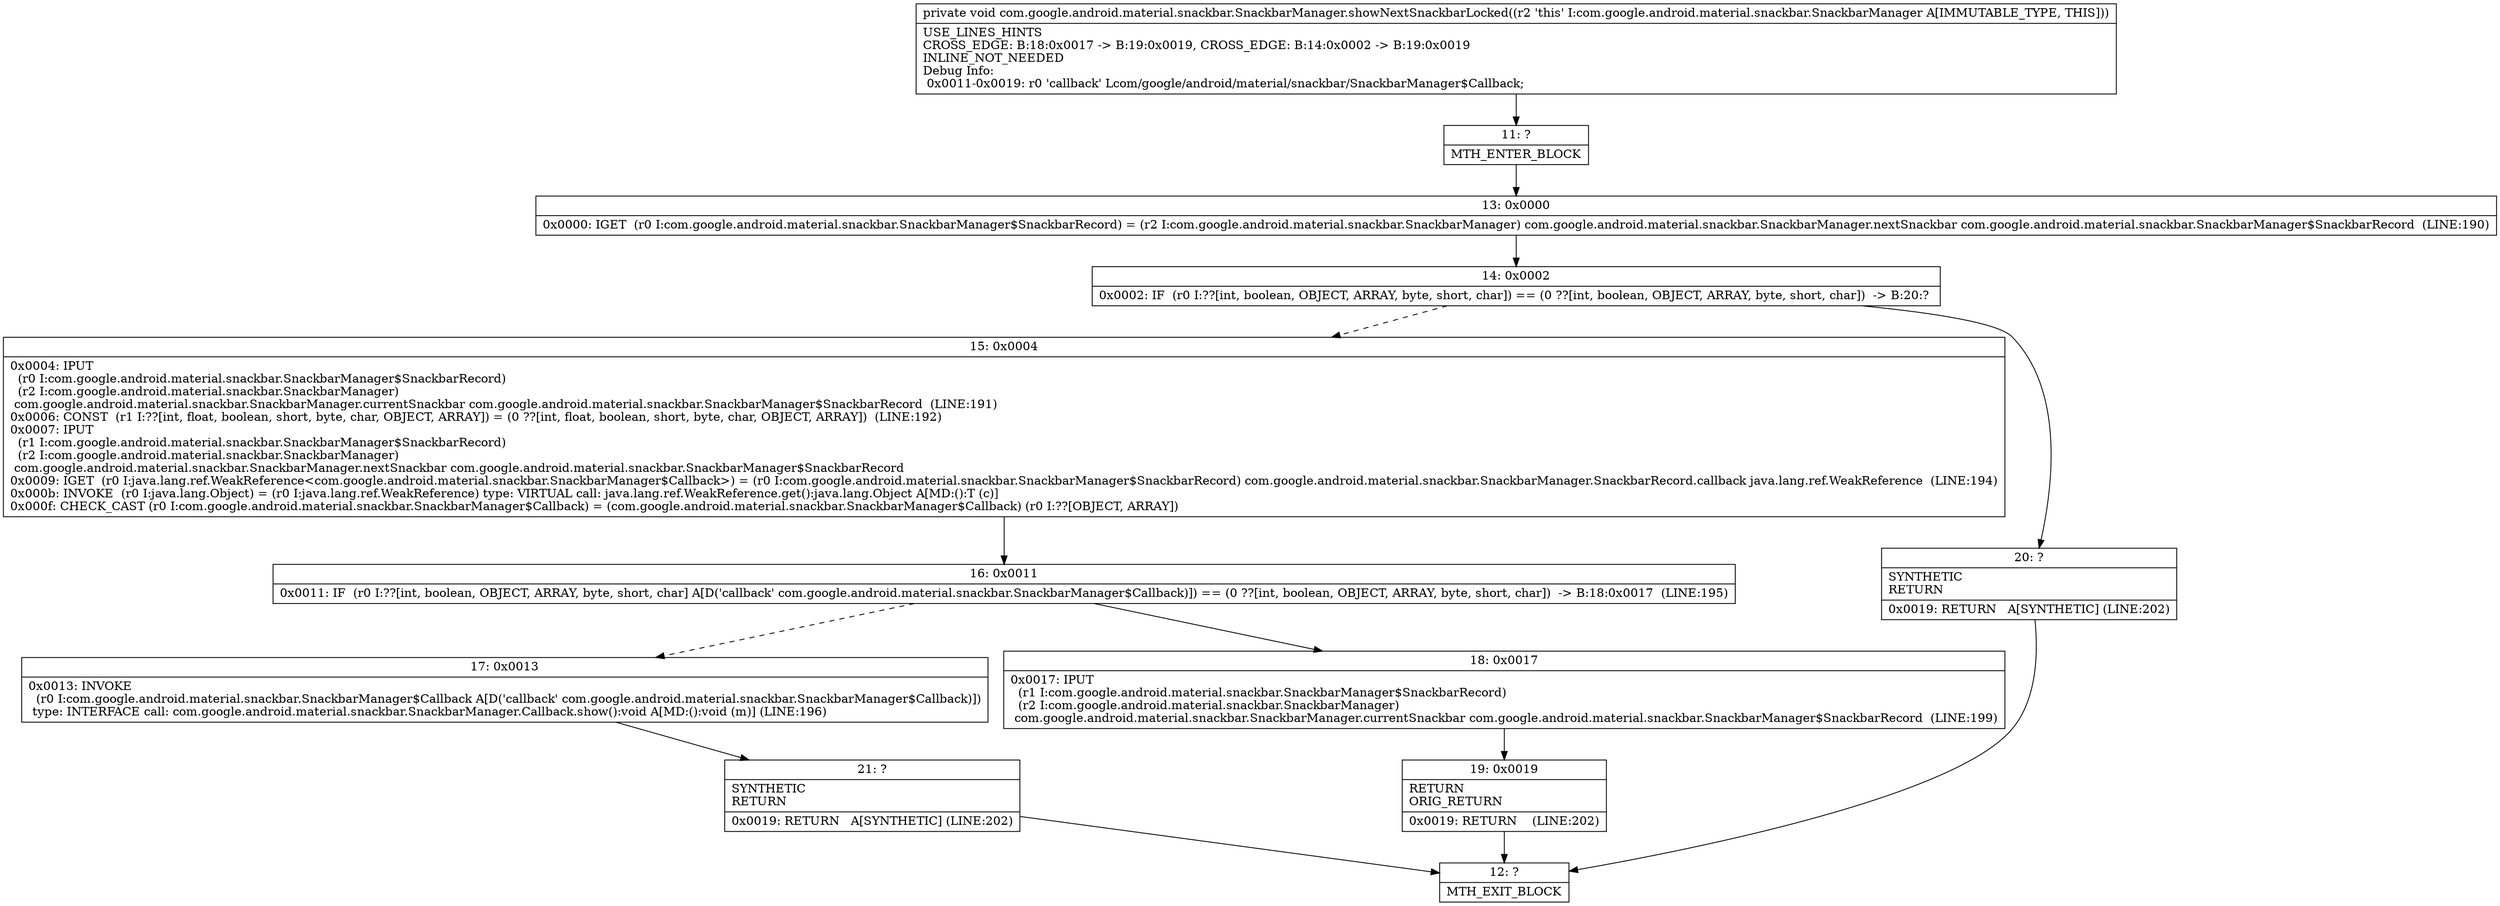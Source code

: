 digraph "CFG forcom.google.android.material.snackbar.SnackbarManager.showNextSnackbarLocked()V" {
Node_11 [shape=record,label="{11\:\ ?|MTH_ENTER_BLOCK\l}"];
Node_13 [shape=record,label="{13\:\ 0x0000|0x0000: IGET  (r0 I:com.google.android.material.snackbar.SnackbarManager$SnackbarRecord) = (r2 I:com.google.android.material.snackbar.SnackbarManager) com.google.android.material.snackbar.SnackbarManager.nextSnackbar com.google.android.material.snackbar.SnackbarManager$SnackbarRecord  (LINE:190)\l}"];
Node_14 [shape=record,label="{14\:\ 0x0002|0x0002: IF  (r0 I:??[int, boolean, OBJECT, ARRAY, byte, short, char]) == (0 ??[int, boolean, OBJECT, ARRAY, byte, short, char])  \-\> B:20:? \l}"];
Node_15 [shape=record,label="{15\:\ 0x0004|0x0004: IPUT  \l  (r0 I:com.google.android.material.snackbar.SnackbarManager$SnackbarRecord)\l  (r2 I:com.google.android.material.snackbar.SnackbarManager)\l com.google.android.material.snackbar.SnackbarManager.currentSnackbar com.google.android.material.snackbar.SnackbarManager$SnackbarRecord  (LINE:191)\l0x0006: CONST  (r1 I:??[int, float, boolean, short, byte, char, OBJECT, ARRAY]) = (0 ??[int, float, boolean, short, byte, char, OBJECT, ARRAY])  (LINE:192)\l0x0007: IPUT  \l  (r1 I:com.google.android.material.snackbar.SnackbarManager$SnackbarRecord)\l  (r2 I:com.google.android.material.snackbar.SnackbarManager)\l com.google.android.material.snackbar.SnackbarManager.nextSnackbar com.google.android.material.snackbar.SnackbarManager$SnackbarRecord \l0x0009: IGET  (r0 I:java.lang.ref.WeakReference\<com.google.android.material.snackbar.SnackbarManager$Callback\>) = (r0 I:com.google.android.material.snackbar.SnackbarManager$SnackbarRecord) com.google.android.material.snackbar.SnackbarManager.SnackbarRecord.callback java.lang.ref.WeakReference  (LINE:194)\l0x000b: INVOKE  (r0 I:java.lang.Object) = (r0 I:java.lang.ref.WeakReference) type: VIRTUAL call: java.lang.ref.WeakReference.get():java.lang.Object A[MD:():T (c)]\l0x000f: CHECK_CAST (r0 I:com.google.android.material.snackbar.SnackbarManager$Callback) = (com.google.android.material.snackbar.SnackbarManager$Callback) (r0 I:??[OBJECT, ARRAY]) \l}"];
Node_16 [shape=record,label="{16\:\ 0x0011|0x0011: IF  (r0 I:??[int, boolean, OBJECT, ARRAY, byte, short, char] A[D('callback' com.google.android.material.snackbar.SnackbarManager$Callback)]) == (0 ??[int, boolean, OBJECT, ARRAY, byte, short, char])  \-\> B:18:0x0017  (LINE:195)\l}"];
Node_17 [shape=record,label="{17\:\ 0x0013|0x0013: INVOKE  \l  (r0 I:com.google.android.material.snackbar.SnackbarManager$Callback A[D('callback' com.google.android.material.snackbar.SnackbarManager$Callback)])\l type: INTERFACE call: com.google.android.material.snackbar.SnackbarManager.Callback.show():void A[MD:():void (m)] (LINE:196)\l}"];
Node_21 [shape=record,label="{21\:\ ?|SYNTHETIC\lRETURN\l|0x0019: RETURN   A[SYNTHETIC] (LINE:202)\l}"];
Node_12 [shape=record,label="{12\:\ ?|MTH_EXIT_BLOCK\l}"];
Node_18 [shape=record,label="{18\:\ 0x0017|0x0017: IPUT  \l  (r1 I:com.google.android.material.snackbar.SnackbarManager$SnackbarRecord)\l  (r2 I:com.google.android.material.snackbar.SnackbarManager)\l com.google.android.material.snackbar.SnackbarManager.currentSnackbar com.google.android.material.snackbar.SnackbarManager$SnackbarRecord  (LINE:199)\l}"];
Node_19 [shape=record,label="{19\:\ 0x0019|RETURN\lORIG_RETURN\l|0x0019: RETURN    (LINE:202)\l}"];
Node_20 [shape=record,label="{20\:\ ?|SYNTHETIC\lRETURN\l|0x0019: RETURN   A[SYNTHETIC] (LINE:202)\l}"];
MethodNode[shape=record,label="{private void com.google.android.material.snackbar.SnackbarManager.showNextSnackbarLocked((r2 'this' I:com.google.android.material.snackbar.SnackbarManager A[IMMUTABLE_TYPE, THIS]))  | USE_LINES_HINTS\lCROSS_EDGE: B:18:0x0017 \-\> B:19:0x0019, CROSS_EDGE: B:14:0x0002 \-\> B:19:0x0019\lINLINE_NOT_NEEDED\lDebug Info:\l  0x0011\-0x0019: r0 'callback' Lcom\/google\/android\/material\/snackbar\/SnackbarManager$Callback;\l}"];
MethodNode -> Node_11;Node_11 -> Node_13;
Node_13 -> Node_14;
Node_14 -> Node_15[style=dashed];
Node_14 -> Node_20;
Node_15 -> Node_16;
Node_16 -> Node_17[style=dashed];
Node_16 -> Node_18;
Node_17 -> Node_21;
Node_21 -> Node_12;
Node_18 -> Node_19;
Node_19 -> Node_12;
Node_20 -> Node_12;
}


